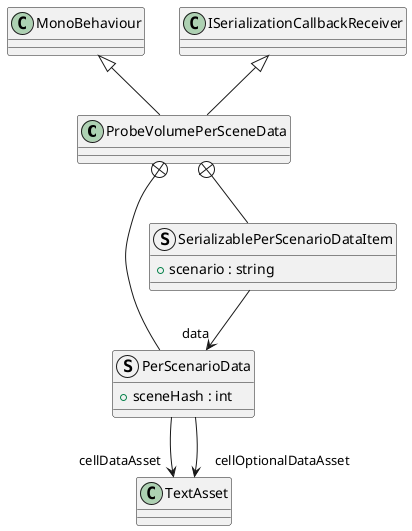@startuml
class ProbeVolumePerSceneData {
}
struct PerScenarioData {
    + sceneHash : int
}
struct SerializablePerScenarioDataItem {
    + scenario : string
}
MonoBehaviour <|-- ProbeVolumePerSceneData
ISerializationCallbackReceiver <|-- ProbeVolumePerSceneData
ProbeVolumePerSceneData +-- PerScenarioData
PerScenarioData --> "cellDataAsset" TextAsset
PerScenarioData --> "cellOptionalDataAsset" TextAsset
ProbeVolumePerSceneData +-- SerializablePerScenarioDataItem
SerializablePerScenarioDataItem --> "data" PerScenarioData
@enduml
